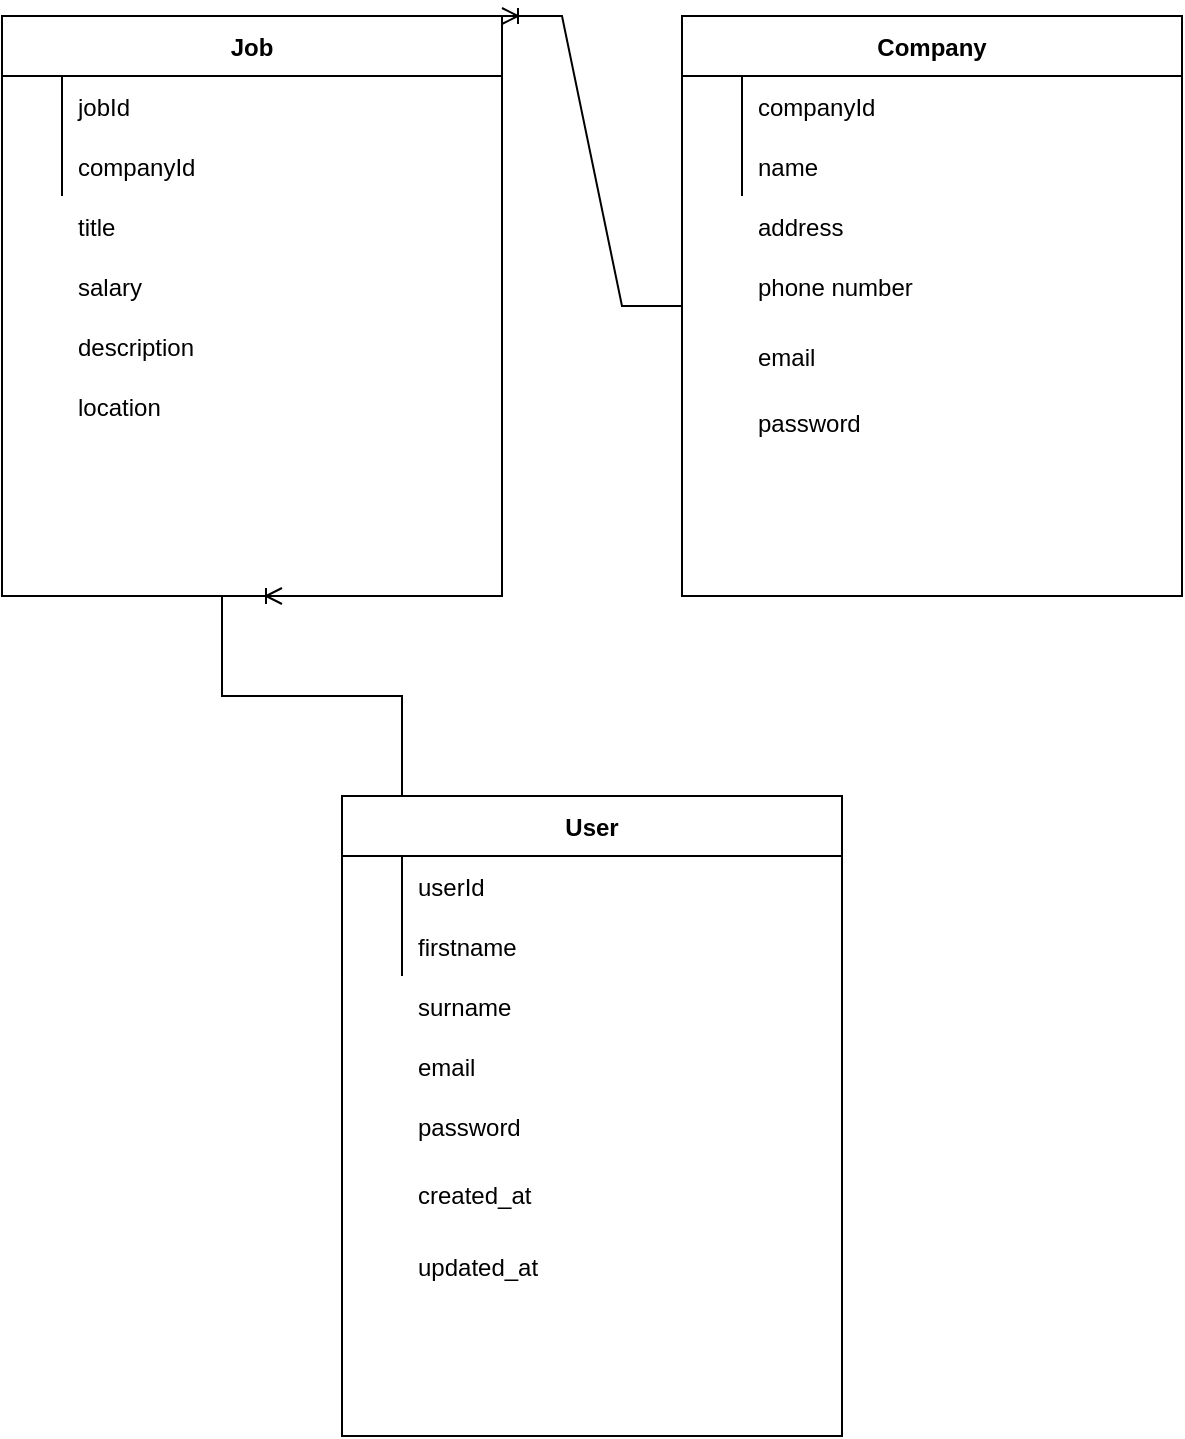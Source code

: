 <mxfile version="20.8.21" type="device"><diagram id="R2lEEEUBdFMjLlhIrx00" name="Page-1"><mxGraphModel dx="1434" dy="774" grid="1" gridSize="10" guides="1" tooltips="1" connect="1" arrows="1" fold="1" page="1" pageScale="1" pageWidth="850" pageHeight="1100" math="0" shadow="0" extFonts="Permanent Marker^https://fonts.googleapis.com/css?family=Permanent+Marker"><root><mxCell id="0"/><mxCell id="1" parent="0"/><mxCell id="C-vyLk0tnHw3VtMMgP7b-2" value="Company" style="shape=table;startSize=30;container=1;collapsible=1;childLayout=tableLayout;fixedRows=1;rowLines=0;fontStyle=1;align=center;resizeLast=1;strokeColor=default;fillColor=default;" parent="1" vertex="1"><mxGeometry x="460" y="120" width="250" height="290" as="geometry"/></mxCell><mxCell id="C-vyLk0tnHw3VtMMgP7b-6" value="" style="shape=partialRectangle;collapsible=0;dropTarget=0;pointerEvents=0;fillColor=none;points=[[0,0.5],[1,0.5]];portConstraint=eastwest;top=0;left=0;right=0;bottom=0;" parent="C-vyLk0tnHw3VtMMgP7b-2" vertex="1"><mxGeometry y="30" width="250" height="30" as="geometry"/></mxCell><mxCell id="C-vyLk0tnHw3VtMMgP7b-7" value="" style="shape=partialRectangle;overflow=hidden;connectable=0;fillColor=none;top=0;left=0;bottom=0;right=0;" parent="C-vyLk0tnHw3VtMMgP7b-6" vertex="1"><mxGeometry width="30" height="30" as="geometry"><mxRectangle width="30" height="30" as="alternateBounds"/></mxGeometry></mxCell><mxCell id="C-vyLk0tnHw3VtMMgP7b-8" value="companyId" style="shape=partialRectangle;overflow=hidden;connectable=0;fillColor=none;top=0;left=0;bottom=0;right=0;align=left;spacingLeft=6;" parent="C-vyLk0tnHw3VtMMgP7b-6" vertex="1"><mxGeometry x="30" width="220" height="30" as="geometry"><mxRectangle width="220" height="30" as="alternateBounds"/></mxGeometry></mxCell><mxCell id="C-vyLk0tnHw3VtMMgP7b-9" value="" style="shape=partialRectangle;collapsible=0;dropTarget=0;pointerEvents=0;fillColor=none;points=[[0,0.5],[1,0.5]];portConstraint=eastwest;top=0;left=0;right=0;bottom=0;" parent="C-vyLk0tnHw3VtMMgP7b-2" vertex="1"><mxGeometry y="60" width="250" height="30" as="geometry"/></mxCell><mxCell id="C-vyLk0tnHw3VtMMgP7b-10" value="" style="shape=partialRectangle;overflow=hidden;connectable=0;fillColor=none;top=0;left=0;bottom=0;right=0;strokeColor=inherit;" parent="C-vyLk0tnHw3VtMMgP7b-9" vertex="1"><mxGeometry width="30" height="30" as="geometry"><mxRectangle width="30" height="30" as="alternateBounds"/></mxGeometry></mxCell><mxCell id="C-vyLk0tnHw3VtMMgP7b-11" value="name" style="shape=partialRectangle;overflow=hidden;connectable=0;fillColor=none;top=0;left=0;bottom=0;right=0;align=left;spacingLeft=6;" parent="C-vyLk0tnHw3VtMMgP7b-9" vertex="1"><mxGeometry x="30" width="220" height="30" as="geometry"><mxRectangle width="220" height="30" as="alternateBounds"/></mxGeometry></mxCell><mxCell id="C-vyLk0tnHw3VtMMgP7b-23" value="Job" style="shape=table;startSize=30;container=1;collapsible=1;childLayout=tableLayout;fixedRows=1;rowLines=0;fontStyle=1;align=center;resizeLast=1;" parent="1" vertex="1"><mxGeometry x="120" y="120" width="250" height="290" as="geometry"/></mxCell><mxCell id="C-vyLk0tnHw3VtMMgP7b-27" value="" style="shape=partialRectangle;collapsible=0;dropTarget=0;pointerEvents=0;fillColor=none;points=[[0,0.5],[1,0.5]];portConstraint=eastwest;top=0;left=0;right=0;bottom=0;" parent="C-vyLk0tnHw3VtMMgP7b-23" vertex="1"><mxGeometry y="30" width="250" height="30" as="geometry"/></mxCell><mxCell id="C-vyLk0tnHw3VtMMgP7b-28" value="" style="shape=partialRectangle;overflow=hidden;connectable=0;fillColor=none;top=0;left=0;bottom=0;right=0;" parent="C-vyLk0tnHw3VtMMgP7b-27" vertex="1"><mxGeometry width="30" height="30" as="geometry"><mxRectangle width="30" height="30" as="alternateBounds"/></mxGeometry></mxCell><mxCell id="C-vyLk0tnHw3VtMMgP7b-29" value="jobId" style="shape=partialRectangle;overflow=hidden;connectable=0;fillColor=none;top=0;left=0;bottom=0;right=0;align=left;spacingLeft=6;" parent="C-vyLk0tnHw3VtMMgP7b-27" vertex="1"><mxGeometry x="30" width="220" height="30" as="geometry"><mxRectangle width="220" height="30" as="alternateBounds"/></mxGeometry></mxCell><mxCell id="dyXeqtnrflIAgWMtULC5-6" value="" style="shape=partialRectangle;collapsible=0;dropTarget=0;pointerEvents=0;fillColor=none;points=[[0,0.5],[1,0.5]];portConstraint=eastwest;top=0;left=0;right=0;bottom=0;" vertex="1" parent="C-vyLk0tnHw3VtMMgP7b-23"><mxGeometry y="60" width="250" height="30" as="geometry"/></mxCell><mxCell id="dyXeqtnrflIAgWMtULC5-7" value="" style="shape=partialRectangle;overflow=hidden;connectable=0;fillColor=none;top=0;left=0;bottom=0;right=0;" vertex="1" parent="dyXeqtnrflIAgWMtULC5-6"><mxGeometry width="30" height="30" as="geometry"><mxRectangle width="30" height="30" as="alternateBounds"/></mxGeometry></mxCell><mxCell id="dyXeqtnrflIAgWMtULC5-8" value="" style="shape=partialRectangle;overflow=hidden;connectable=0;fillColor=none;top=0;left=0;bottom=0;right=0;align=left;spacingLeft=6;" vertex="1" parent="dyXeqtnrflIAgWMtULC5-6"><mxGeometry x="30" width="220" height="30" as="geometry"><mxRectangle width="220" height="30" as="alternateBounds"/></mxGeometry></mxCell><mxCell id="dyXeqtnrflIAgWMtULC5-1" value="title" style="shape=partialRectangle;overflow=hidden;connectable=0;fillColor=none;top=0;left=0;bottom=0;right=0;align=left;spacingLeft=6;" vertex="1" parent="1"><mxGeometry x="150" y="210" width="220" height="30" as="geometry"><mxRectangle width="220" height="30" as="alternateBounds"/></mxGeometry></mxCell><mxCell id="dyXeqtnrflIAgWMtULC5-3" value="description" style="shape=partialRectangle;overflow=hidden;connectable=0;fillColor=none;top=0;left=0;bottom=0;right=0;align=left;spacingLeft=6;" vertex="1" parent="1"><mxGeometry x="150" y="270" width="220" height="30" as="geometry"><mxRectangle width="220" height="30" as="alternateBounds"/></mxGeometry></mxCell><mxCell id="dyXeqtnrflIAgWMtULC5-4" value="salary" style="shape=partialRectangle;overflow=hidden;connectable=0;fillColor=none;top=0;left=0;bottom=0;right=0;align=left;spacingLeft=6;" vertex="1" parent="1"><mxGeometry x="150" y="240" width="220" height="30" as="geometry"><mxRectangle width="220" height="30" as="alternateBounds"/></mxGeometry></mxCell><mxCell id="dyXeqtnrflIAgWMtULC5-5" value="companyId" style="shape=partialRectangle;overflow=hidden;connectable=0;fillColor=none;top=0;left=0;bottom=0;right=0;align=left;spacingLeft=6;" vertex="1" parent="1"><mxGeometry x="150" y="180" width="220" height="30" as="geometry"><mxRectangle width="220" height="30" as="alternateBounds"/></mxGeometry></mxCell><mxCell id="dyXeqtnrflIAgWMtULC5-9" value="address" style="shape=partialRectangle;overflow=hidden;connectable=0;fillColor=none;top=0;left=0;bottom=0;right=0;align=left;spacingLeft=6;" vertex="1" parent="1"><mxGeometry x="490" y="210" width="220" height="30" as="geometry"><mxRectangle width="220" height="30" as="alternateBounds"/></mxGeometry></mxCell><mxCell id="dyXeqtnrflIAgWMtULC5-10" value="location" style="shape=partialRectangle;overflow=hidden;connectable=0;fillColor=none;top=0;left=0;bottom=0;right=0;align=left;spacingLeft=6;" vertex="1" parent="1"><mxGeometry x="150" y="300" width="220" height="30" as="geometry"><mxRectangle width="220" height="30" as="alternateBounds"/></mxGeometry></mxCell><mxCell id="dyXeqtnrflIAgWMtULC5-11" value="phone number" style="shape=partialRectangle;overflow=hidden;connectable=0;fillColor=none;top=0;left=0;bottom=0;right=0;align=left;spacingLeft=6;" vertex="1" parent="1"><mxGeometry x="490" y="240" width="220" height="30" as="geometry"><mxRectangle width="220" height="30" as="alternateBounds"/></mxGeometry></mxCell><mxCell id="dyXeqtnrflIAgWMtULC5-13" value="User" style="shape=table;startSize=30;container=1;collapsible=1;childLayout=tableLayout;fixedRows=1;rowLines=0;fontStyle=1;align=center;resizeLast=1;" vertex="1" parent="1"><mxGeometry x="290" y="510" width="250" height="320" as="geometry"/></mxCell><mxCell id="dyXeqtnrflIAgWMtULC5-14" value="" style="shape=partialRectangle;collapsible=0;dropTarget=0;pointerEvents=0;fillColor=none;points=[[0,0.5],[1,0.5]];portConstraint=eastwest;top=0;left=0;right=0;bottom=0;" vertex="1" parent="dyXeqtnrflIAgWMtULC5-13"><mxGeometry y="30" width="250" height="30" as="geometry"/></mxCell><mxCell id="dyXeqtnrflIAgWMtULC5-15" value="" style="shape=partialRectangle;overflow=hidden;connectable=0;fillColor=none;top=0;left=0;bottom=0;right=0;" vertex="1" parent="dyXeqtnrflIAgWMtULC5-14"><mxGeometry width="30" height="30" as="geometry"><mxRectangle width="30" height="30" as="alternateBounds"/></mxGeometry></mxCell><mxCell id="dyXeqtnrflIAgWMtULC5-16" value="userId" style="shape=partialRectangle;overflow=hidden;connectable=0;fillColor=none;top=0;left=0;bottom=0;right=0;align=left;spacingLeft=6;" vertex="1" parent="dyXeqtnrflIAgWMtULC5-14"><mxGeometry x="30" width="220" height="30" as="geometry"><mxRectangle width="220" height="30" as="alternateBounds"/></mxGeometry></mxCell><mxCell id="dyXeqtnrflIAgWMtULC5-17" value="" style="shape=partialRectangle;collapsible=0;dropTarget=0;pointerEvents=0;fillColor=none;points=[[0,0.5],[1,0.5]];portConstraint=eastwest;top=0;left=0;right=0;bottom=0;" vertex="1" parent="dyXeqtnrflIAgWMtULC5-13"><mxGeometry y="60" width="250" height="30" as="geometry"/></mxCell><mxCell id="dyXeqtnrflIAgWMtULC5-18" value="" style="shape=partialRectangle;overflow=hidden;connectable=0;fillColor=none;top=0;left=0;bottom=0;right=0;" vertex="1" parent="dyXeqtnrflIAgWMtULC5-17"><mxGeometry width="30" height="30" as="geometry"><mxRectangle width="30" height="30" as="alternateBounds"/></mxGeometry></mxCell><mxCell id="dyXeqtnrflIAgWMtULC5-19" value="" style="shape=partialRectangle;overflow=hidden;connectable=0;fillColor=none;top=0;left=0;bottom=0;right=0;align=left;spacingLeft=6;" vertex="1" parent="dyXeqtnrflIAgWMtULC5-17"><mxGeometry x="30" width="220" height="30" as="geometry"><mxRectangle width="220" height="30" as="alternateBounds"/></mxGeometry></mxCell><mxCell id="dyXeqtnrflIAgWMtULC5-21" value="firstname" style="shape=partialRectangle;overflow=hidden;connectable=0;fillColor=none;top=0;left=0;bottom=0;right=0;align=left;spacingLeft=6;" vertex="1" parent="1"><mxGeometry x="320" y="570" width="220" height="30" as="geometry"><mxRectangle width="220" height="30" as="alternateBounds"/></mxGeometry></mxCell><mxCell id="dyXeqtnrflIAgWMtULC5-22" value="email" style="shape=partialRectangle;overflow=hidden;connectable=0;fillColor=none;top=0;left=0;bottom=0;right=0;align=left;spacingLeft=6;" vertex="1" parent="1"><mxGeometry x="320" y="630" width="220" height="30" as="geometry"><mxRectangle width="220" height="30" as="alternateBounds"/></mxGeometry></mxCell><mxCell id="dyXeqtnrflIAgWMtULC5-23" value="surname" style="shape=partialRectangle;overflow=hidden;connectable=0;fillColor=none;top=0;left=0;bottom=0;right=0;align=left;spacingLeft=6;" vertex="1" parent="1"><mxGeometry x="320" y="600" width="220" height="30" as="geometry"><mxRectangle width="220" height="30" as="alternateBounds"/></mxGeometry></mxCell><mxCell id="dyXeqtnrflIAgWMtULC5-24" value="" style="shape=partialRectangle;overflow=hidden;connectable=0;fillColor=none;top=0;left=0;bottom=0;right=0;align=left;spacingLeft=6;" vertex="1" parent="1"><mxGeometry x="320" y="660" width="220" height="30" as="geometry"><mxRectangle width="220" height="30" as="alternateBounds"/></mxGeometry></mxCell><mxCell id="dyXeqtnrflIAgWMtULC5-25" value="email" style="shape=partialRectangle;overflow=hidden;connectable=0;fillColor=none;top=0;left=0;bottom=0;right=0;align=left;spacingLeft=6;" vertex="1" parent="1"><mxGeometry x="490" y="275" width="220" height="30" as="geometry"><mxRectangle width="220" height="30" as="alternateBounds"/></mxGeometry></mxCell><mxCell id="dyXeqtnrflIAgWMtULC5-26" value="password" style="shape=partialRectangle;overflow=hidden;connectable=0;fillColor=none;top=0;left=0;bottom=0;right=0;align=left;spacingLeft=6;" vertex="1" parent="1"><mxGeometry x="490" y="308" width="220" height="30" as="geometry"><mxRectangle width="220" height="30" as="alternateBounds"/></mxGeometry></mxCell><mxCell id="dyXeqtnrflIAgWMtULC5-27" value="password" style="shape=partialRectangle;overflow=hidden;connectable=0;fillColor=none;top=0;left=0;bottom=0;right=0;align=left;spacingLeft=6;" vertex="1" parent="1"><mxGeometry x="320" y="660" width="220" height="30" as="geometry"><mxRectangle width="220" height="30" as="alternateBounds"/></mxGeometry></mxCell><mxCell id="dyXeqtnrflIAgWMtULC5-28" value="created_at" style="shape=partialRectangle;overflow=hidden;connectable=0;fillColor=none;top=0;left=0;bottom=0;right=0;align=left;spacingLeft=6;" vertex="1" parent="1"><mxGeometry x="320" y="694" width="220" height="30" as="geometry"><mxRectangle width="220" height="30" as="alternateBounds"/></mxGeometry></mxCell><mxCell id="dyXeqtnrflIAgWMtULC5-29" value="" style="edgeStyle=entityRelationEdgeStyle;fontSize=12;html=1;endArrow=ERoneToMany;rounded=0;exitX=0;exitY=0.5;exitDx=0;exitDy=0;entryX=1;entryY=0;entryDx=0;entryDy=0;" edge="1" parent="1" source="C-vyLk0tnHw3VtMMgP7b-2" target="C-vyLk0tnHw3VtMMgP7b-23"><mxGeometry width="100" height="100" relative="1" as="geometry"><mxPoint x="400" y="290" as="sourcePoint"/><mxPoint x="380" y="250" as="targetPoint"/></mxGeometry></mxCell><mxCell id="dyXeqtnrflIAgWMtULC5-30" value="updated_at" style="shape=partialRectangle;overflow=hidden;connectable=0;fillColor=none;top=0;left=0;bottom=0;right=0;align=left;spacingLeft=6;" vertex="1" parent="1"><mxGeometry x="320" y="730" width="220" height="30" as="geometry"><mxRectangle width="220" height="30" as="alternateBounds"/></mxGeometry></mxCell><mxCell id="dyXeqtnrflIAgWMtULC5-31" value="" style="edgeStyle=entityRelationEdgeStyle;fontSize=12;html=1;endArrow=ERoneToMany;rounded=0;exitX=0;exitY=0;exitDx=0;exitDy=0;" edge="1" parent="1" source="dyXeqtnrflIAgWMtULC5-13"><mxGeometry width="100" height="100" relative="1" as="geometry"><mxPoint x="370" y="560" as="sourcePoint"/><mxPoint x="260" y="410" as="targetPoint"/></mxGeometry></mxCell></root></mxGraphModel></diagram></mxfile>
